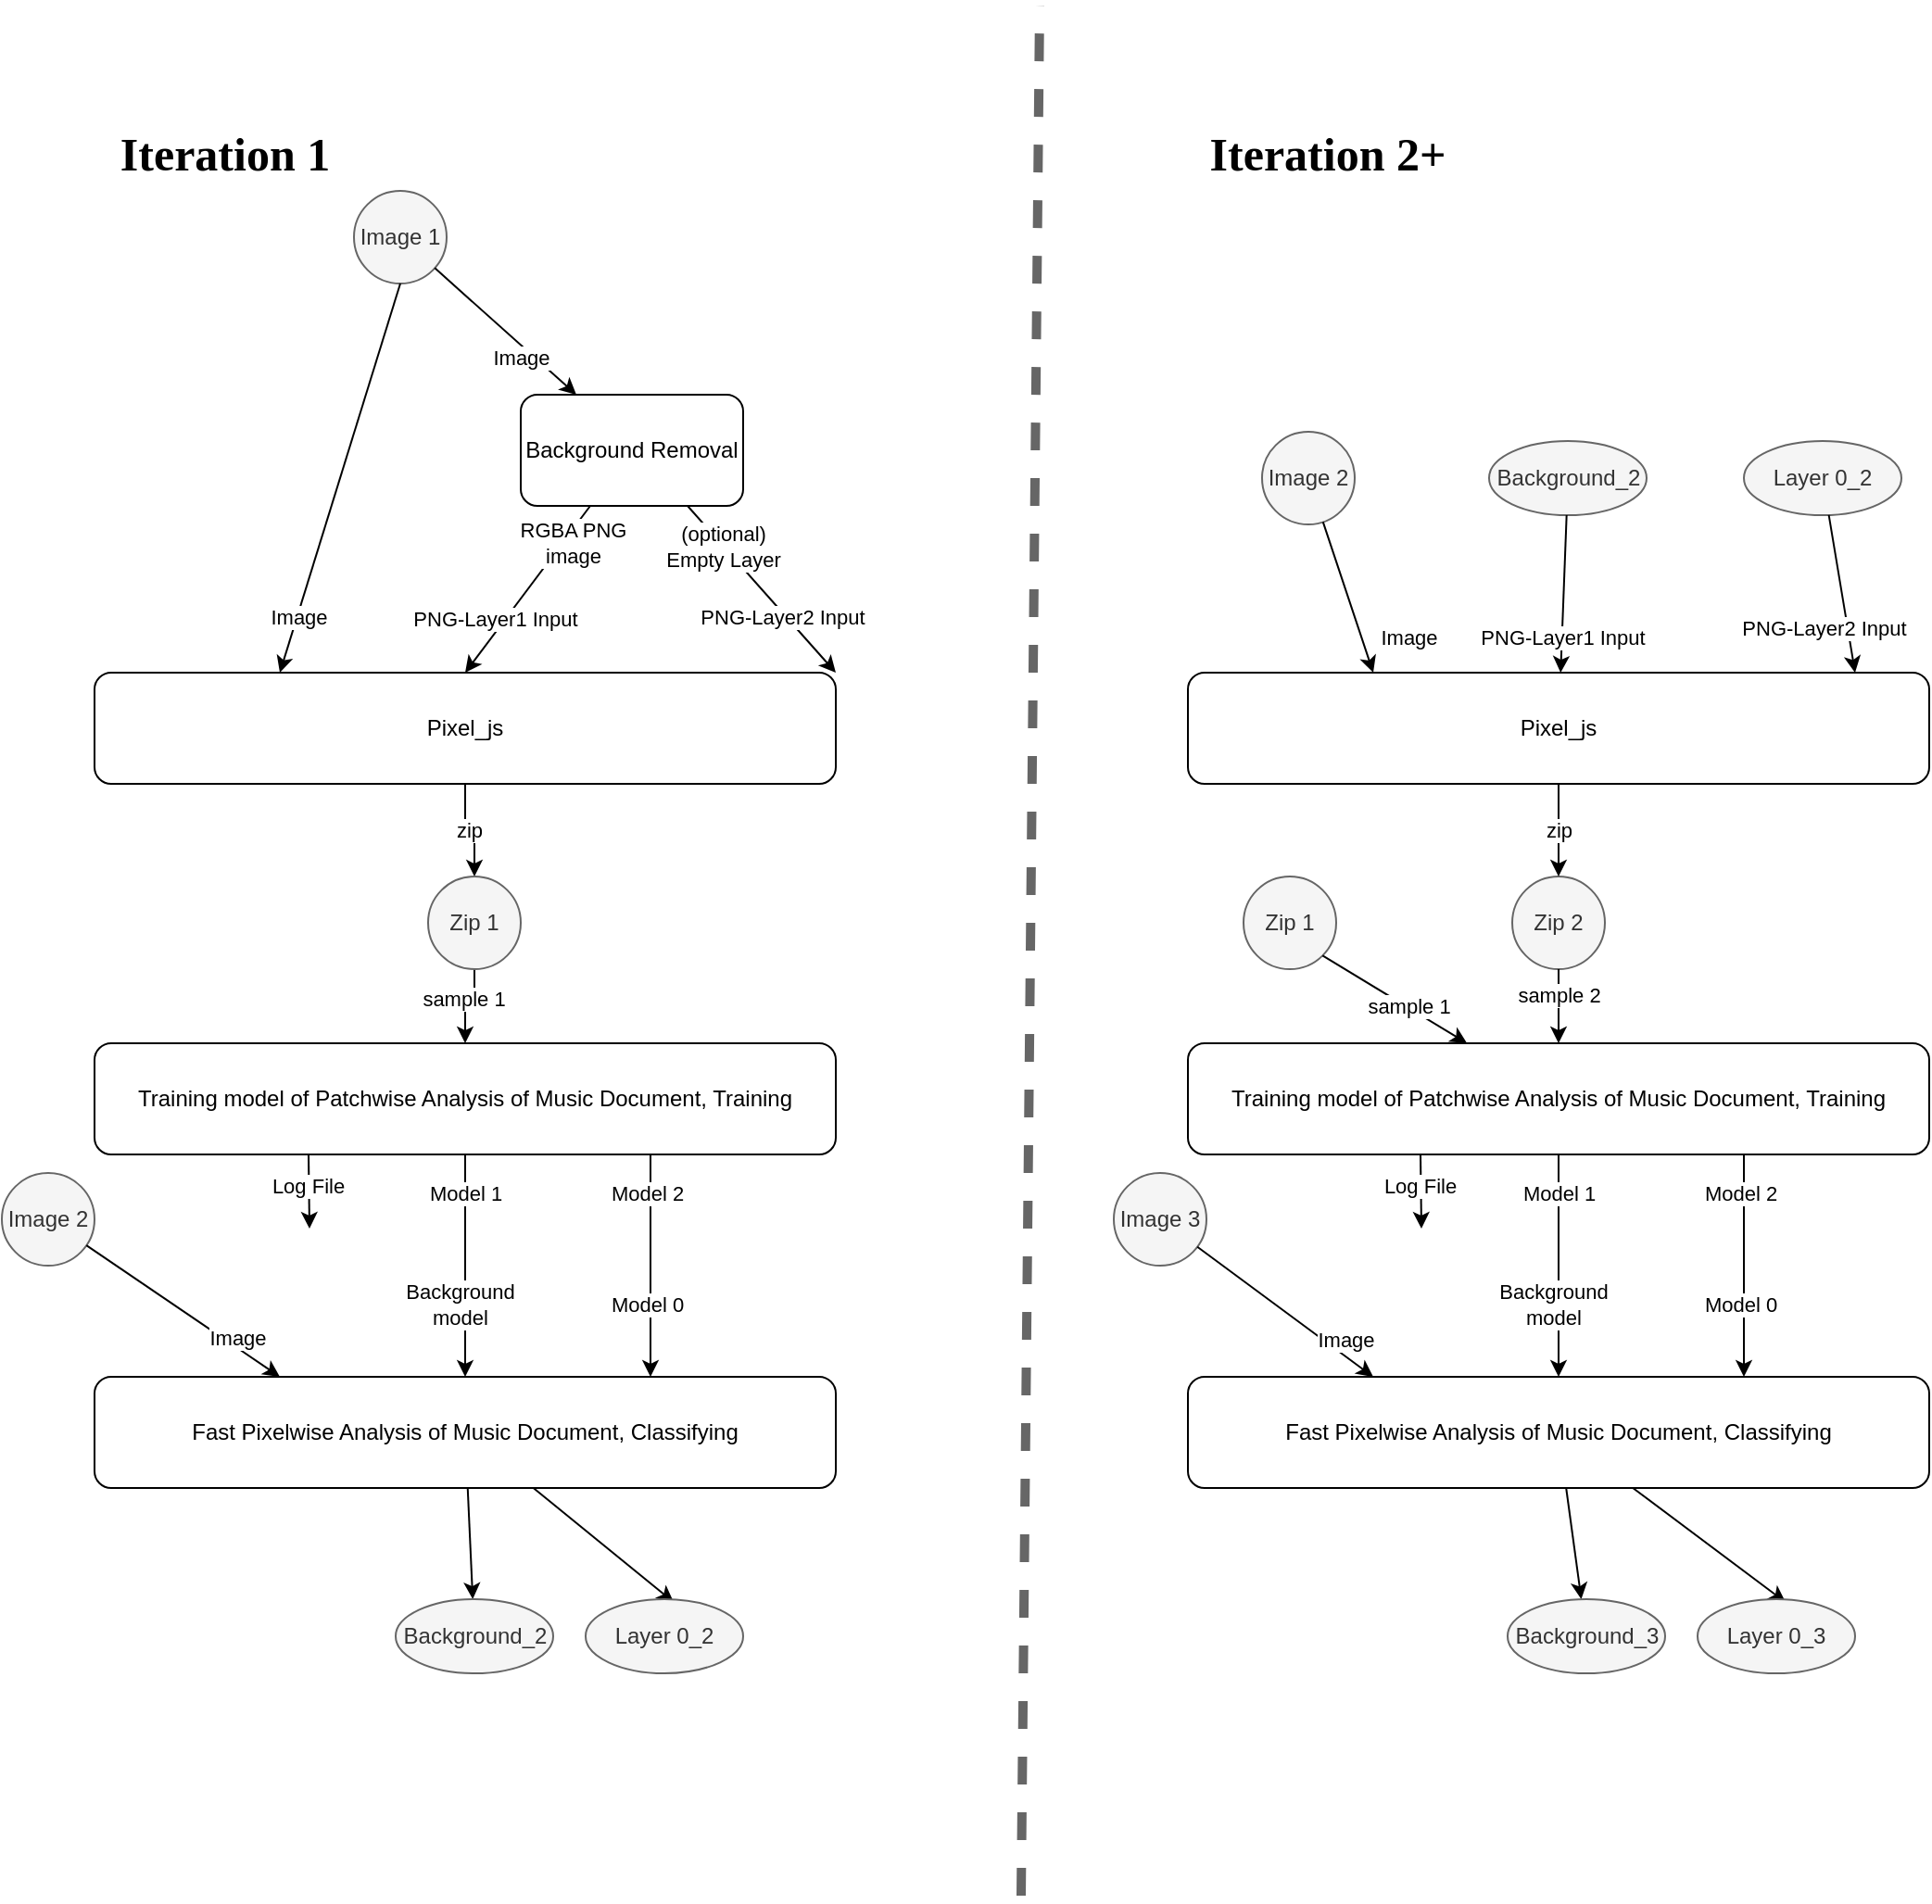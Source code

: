<mxfile version="20.1.1" type="device"><diagram id="C5RBs43oDa-KdzZeNtuy" name="Page-1"><mxGraphModel dx="1358" dy="1950" grid="1" gridSize="10" guides="1" tooltips="1" connect="1" arrows="1" fold="1" page="1" pageScale="1" pageWidth="827" pageHeight="1169" math="0" shadow="0"><root><mxCell id="WIyWlLk6GJQsqaUBKTNV-0"/><mxCell id="WIyWlLk6GJQsqaUBKTNV-1" parent="WIyWlLk6GJQsqaUBKTNV-0"/><mxCell id="g7HVAY_vfzoRD0cE6BNW-1" value="Image 1" style="ellipse;whiteSpace=wrap;html=1;fillColor=#f5f5f5;fontColor=#333333;strokeColor=#666666;" parent="WIyWlLk6GJQsqaUBKTNV-1" vertex="1"><mxGeometry x="310" y="30" width="50" height="50" as="geometry"/></mxCell><mxCell id="q6FpxYOJ4UztAjJ7UeLO-1" value="" style="edgeStyle=orthogonalEdgeStyle;rounded=0;orthogonalLoop=1;jettySize=auto;html=1;" edge="1" parent="WIyWlLk6GJQsqaUBKTNV-1" source="g7HVAY_vfzoRD0cE6BNW-2" target="q6FpxYOJ4UztAjJ7UeLO-0"><mxGeometry relative="1" as="geometry"/></mxCell><mxCell id="q6FpxYOJ4UztAjJ7UeLO-2" value="zip" style="edgeLabel;html=1;align=center;verticalAlign=middle;resizable=0;points=[];" vertex="1" connectable="0" parent="q6FpxYOJ4UztAjJ7UeLO-1"><mxGeometry x="-0.025" relative="1" as="geometry"><mxPoint as="offset"/></mxGeometry></mxCell><mxCell id="g7HVAY_vfzoRD0cE6BNW-2" value="Pixel_js" style="rounded=1;whiteSpace=wrap;html=1;" parent="WIyWlLk6GJQsqaUBKTNV-1" vertex="1"><mxGeometry x="170" y="290" width="400" height="60" as="geometry"/></mxCell><mxCell id="g7HVAY_vfzoRD0cE6BNW-3" value="Background Removal" style="rounded=1;whiteSpace=wrap;html=1;" parent="WIyWlLk6GJQsqaUBKTNV-1" vertex="1"><mxGeometry x="400" y="140" width="120" height="60" as="geometry"/></mxCell><mxCell id="g7HVAY_vfzoRD0cE6BNW-4" value="" style="endArrow=classic;html=1;rounded=0;exitX=0.5;exitY=1;exitDx=0;exitDy=0;entryX=0.25;entryY=0;entryDx=0;entryDy=0;" parent="WIyWlLk6GJQsqaUBKTNV-1" source="g7HVAY_vfzoRD0cE6BNW-1" target="g7HVAY_vfzoRD0cE6BNW-2" edge="1"><mxGeometry width="50" height="50" relative="1" as="geometry"><mxPoint x="390" y="380" as="sourcePoint"/><mxPoint x="440" y="330" as="targetPoint"/></mxGeometry></mxCell><mxCell id="g7HVAY_vfzoRD0cE6BNW-5" value="Image" style="edgeLabel;html=1;align=center;verticalAlign=middle;resizable=0;points=[];" parent="g7HVAY_vfzoRD0cE6BNW-4" vertex="1" connectable="0"><mxGeometry x="-0.537" y="14" relative="1" as="geometry"><mxPoint x="-54" y="127" as="offset"/></mxGeometry></mxCell><mxCell id="g7HVAY_vfzoRD0cE6BNW-6" value="" style="endArrow=classic;html=1;rounded=0;" parent="WIyWlLk6GJQsqaUBKTNV-1" source="g7HVAY_vfzoRD0cE6BNW-1" edge="1"><mxGeometry width="50" height="50" relative="1" as="geometry"><mxPoint x="380" y="250" as="sourcePoint"/><mxPoint x="430" y="140" as="targetPoint"/></mxGeometry></mxCell><mxCell id="g7HVAY_vfzoRD0cE6BNW-7" value="Image" style="edgeLabel;html=1;align=center;verticalAlign=middle;resizable=0;points=[];" parent="g7HVAY_vfzoRD0cE6BNW-6" vertex="1" connectable="0"><mxGeometry x="0.351" y="8" relative="1" as="geometry"><mxPoint x="-11" y="8" as="offset"/></mxGeometry></mxCell><mxCell id="g7HVAY_vfzoRD0cE6BNW-8" value="&lt;div&gt;RGBA PNG &lt;br&gt;&lt;/div&gt;&lt;div&gt;image&lt;/div&gt;" style="endArrow=classic;html=1;rounded=0;entryX=0.5;entryY=0;entryDx=0;entryDy=0;" parent="WIyWlLk6GJQsqaUBKTNV-1" source="g7HVAY_vfzoRD0cE6BNW-3" target="g7HVAY_vfzoRD0cE6BNW-2" edge="1"><mxGeometry x="-0.612" y="4" width="50" height="50" relative="1" as="geometry"><mxPoint x="540" y="310" as="sourcePoint"/><mxPoint x="590" y="260" as="targetPoint"/><mxPoint as="offset"/></mxGeometry></mxCell><mxCell id="g7HVAY_vfzoRD0cE6BNW-14" value="PNG-Layer1 Input" style="edgeLabel;html=1;align=center;verticalAlign=middle;resizable=0;points=[];" parent="g7HVAY_vfzoRD0cE6BNW-8" vertex="1" connectable="0"><mxGeometry x="0.505" y="18" relative="1" as="geometry"><mxPoint x="-15" y="-18" as="offset"/></mxGeometry></mxCell><mxCell id="g7HVAY_vfzoRD0cE6BNW-9" value="" style="endArrow=classic;html=1;rounded=0;exitX=0.75;exitY=1;exitDx=0;exitDy=0;entryX=1;entryY=0;entryDx=0;entryDy=0;" parent="WIyWlLk6GJQsqaUBKTNV-1" source="g7HVAY_vfzoRD0cE6BNW-3" target="g7HVAY_vfzoRD0cE6BNW-2" edge="1"><mxGeometry width="50" height="50" relative="1" as="geometry"><mxPoint x="380" y="250" as="sourcePoint"/><mxPoint x="540" y="340" as="targetPoint"/></mxGeometry></mxCell><mxCell id="g7HVAY_vfzoRD0cE6BNW-10" value="&lt;div&gt;(optional)&lt;/div&gt;&lt;div&gt;Empty Layer&lt;br&gt;&lt;/div&gt;" style="edgeLabel;html=1;align=center;verticalAlign=middle;resizable=0;points=[];" parent="g7HVAY_vfzoRD0cE6BNW-9" vertex="1" connectable="0"><mxGeometry x="-0.652" y="20" relative="1" as="geometry"><mxPoint x="-10" y="19" as="offset"/></mxGeometry></mxCell><mxCell id="g7HVAY_vfzoRD0cE6BNW-15" value="PNG-Layer2 Input" style="edgeLabel;html=1;align=center;verticalAlign=middle;resizable=0;points=[];" parent="g7HVAY_vfzoRD0cE6BNW-9" vertex="1" connectable="0"><mxGeometry x="0.797" y="10" relative="1" as="geometry"><mxPoint x="-28" y="-14" as="offset"/></mxGeometry></mxCell><mxCell id="g7HVAY_vfzoRD0cE6BNW-11" value="Fast Pixelwise Analysis of Music Document, Classifying" style="rounded=1;whiteSpace=wrap;html=1;" parent="WIyWlLk6GJQsqaUBKTNV-1" vertex="1"><mxGeometry x="170" y="670" width="400" height="60" as="geometry"/></mxCell><mxCell id="g7HVAY_vfzoRD0cE6BNW-12" value="Training model of Patchwise Analysis of Music Document, Training" style="rounded=1;whiteSpace=wrap;html=1;" parent="WIyWlLk6GJQsqaUBKTNV-1" vertex="1"><mxGeometry x="170" y="490" width="400" height="60" as="geometry"/></mxCell><mxCell id="g7HVAY_vfzoRD0cE6BNW-17" value="" style="endArrow=classic;html=1;rounded=0;exitX=0.25;exitY=1;exitDx=0;exitDy=0;" parent="WIyWlLk6GJQsqaUBKTNV-1" edge="1"><mxGeometry width="50" height="50" relative="1" as="geometry"><mxPoint x="285.5" y="550" as="sourcePoint"/><mxPoint x="286" y="590" as="targetPoint"/></mxGeometry></mxCell><mxCell id="g7HVAY_vfzoRD0cE6BNW-18" value="Log File" style="edgeLabel;html=1;align=center;verticalAlign=middle;resizable=0;points=[];" parent="g7HVAY_vfzoRD0cE6BNW-17" vertex="1" connectable="0"><mxGeometry x="-0.34" y="13" relative="1" as="geometry"><mxPoint x="-14" y="4" as="offset"/></mxGeometry></mxCell><mxCell id="g7HVAY_vfzoRD0cE6BNW-19" value="" style="endArrow=classic;html=1;rounded=0;exitX=0.5;exitY=1;exitDx=0;exitDy=0;" parent="WIyWlLk6GJQsqaUBKTNV-1" source="g7HVAY_vfzoRD0cE6BNW-12" target="g7HVAY_vfzoRD0cE6BNW-11" edge="1"><mxGeometry width="50" height="50" relative="1" as="geometry"><mxPoint x="370" y="610" as="sourcePoint"/><mxPoint x="420" y="560" as="targetPoint"/></mxGeometry></mxCell><mxCell id="g7HVAY_vfzoRD0cE6BNW-20" value="Model 1" style="edgeLabel;html=1;align=center;verticalAlign=middle;resizable=0;points=[];" parent="g7HVAY_vfzoRD0cE6BNW-19" vertex="1" connectable="0"><mxGeometry x="-0.537" y="15" relative="1" as="geometry"><mxPoint x="-15" y="-7" as="offset"/></mxGeometry></mxCell><mxCell id="g7HVAY_vfzoRD0cE6BNW-23" value="&lt;div&gt;Background&lt;/div&gt;&lt;div&gt;model&lt;br&gt;&lt;/div&gt;" style="edgeLabel;html=1;align=center;verticalAlign=middle;resizable=0;points=[];" parent="g7HVAY_vfzoRD0cE6BNW-19" vertex="1" connectable="0"><mxGeometry x="0.65" y="15" relative="1" as="geometry"><mxPoint x="-18" y="-18" as="offset"/></mxGeometry></mxCell><mxCell id="g7HVAY_vfzoRD0cE6BNW-21" value="" style="endArrow=classic;html=1;rounded=0;entryX=0.75;entryY=0;entryDx=0;entryDy=0;exitX=0.75;exitY=1;exitDx=0;exitDy=0;" parent="WIyWlLk6GJQsqaUBKTNV-1" source="g7HVAY_vfzoRD0cE6BNW-12" target="g7HVAY_vfzoRD0cE6BNW-11" edge="1"><mxGeometry width="50" height="50" relative="1" as="geometry"><mxPoint x="370" y="610" as="sourcePoint"/><mxPoint x="420" y="560" as="targetPoint"/></mxGeometry></mxCell><mxCell id="g7HVAY_vfzoRD0cE6BNW-22" value="Model 2" style="edgeLabel;html=1;align=center;verticalAlign=middle;resizable=0;points=[];" parent="g7HVAY_vfzoRD0cE6BNW-21" vertex="1" connectable="0"><mxGeometry x="-0.51" y="21" relative="1" as="geometry"><mxPoint x="-23" y="-9" as="offset"/></mxGeometry></mxCell><mxCell id="g7HVAY_vfzoRD0cE6BNW-24" value="Model 0" style="edgeLabel;html=1;align=center;verticalAlign=middle;resizable=0;points=[];" parent="g7HVAY_vfzoRD0cE6BNW-21" vertex="1" connectable="0"><mxGeometry x="0.557" y="19" relative="1" as="geometry"><mxPoint x="-21" y="-13" as="offset"/></mxGeometry></mxCell><mxCell id="g7HVAY_vfzoRD0cE6BNW-25" value="Image 2" style="ellipse;whiteSpace=wrap;html=1;fillColor=#f5f5f5;fontColor=#333333;strokeColor=#666666;" parent="WIyWlLk6GJQsqaUBKTNV-1" vertex="1"><mxGeometry x="120" y="560" width="50" height="50" as="geometry"/></mxCell><mxCell id="g7HVAY_vfzoRD0cE6BNW-26" value="" style="endArrow=classic;html=1;rounded=0;entryX=0.25;entryY=0;entryDx=0;entryDy=0;" parent="WIyWlLk6GJQsqaUBKTNV-1" source="g7HVAY_vfzoRD0cE6BNW-25" target="g7HVAY_vfzoRD0cE6BNW-11" edge="1"><mxGeometry width="50" height="50" relative="1" as="geometry"><mxPoint x="345" y="160.0" as="sourcePoint"/><mxPoint x="250" y="660" as="targetPoint"/></mxGeometry></mxCell><mxCell id="g7HVAY_vfzoRD0cE6BNW-27" value="Image" style="edgeLabel;html=1;align=center;verticalAlign=middle;resizable=0;points=[];" parent="g7HVAY_vfzoRD0cE6BNW-26" vertex="1" connectable="0"><mxGeometry x="-0.537" y="14" relative="1" as="geometry"><mxPoint x="49" y="45" as="offset"/></mxGeometry></mxCell><mxCell id="g7HVAY_vfzoRD0cE6BNW-28" value="" style="endArrow=classic;html=1;rounded=0;" parent="WIyWlLk6GJQsqaUBKTNV-1" source="g7HVAY_vfzoRD0cE6BNW-11" target="g7HVAY_vfzoRD0cE6BNW-29" edge="1"><mxGeometry width="50" height="50" relative="1" as="geometry"><mxPoint x="340" y="570" as="sourcePoint"/><mxPoint x="375" y="800" as="targetPoint"/></mxGeometry></mxCell><mxCell id="g7HVAY_vfzoRD0cE6BNW-29" value="Background_2" style="ellipse;whiteSpace=wrap;html=1;fillColor=#f5f5f5;fontColor=#333333;strokeColor=#666666;" parent="WIyWlLk6GJQsqaUBKTNV-1" vertex="1"><mxGeometry x="332.5" y="790" width="85" height="40" as="geometry"/></mxCell><mxCell id="g7HVAY_vfzoRD0cE6BNW-30" value="" style="endArrow=classic;html=1;rounded=0;" parent="WIyWlLk6GJQsqaUBKTNV-1" source="g7HVAY_vfzoRD0cE6BNW-11" edge="1"><mxGeometry width="50" height="50" relative="1" as="geometry"><mxPoint x="424.989" y="730" as="sourcePoint"/><mxPoint x="482.52" y="791.666" as="targetPoint"/></mxGeometry></mxCell><mxCell id="g7HVAY_vfzoRD0cE6BNW-31" value="Layer 0_2" style="ellipse;whiteSpace=wrap;html=1;fillColor=#f5f5f5;fontColor=#333333;strokeColor=#666666;" parent="WIyWlLk6GJQsqaUBKTNV-1" vertex="1"><mxGeometry x="435" y="790" width="85" height="40" as="geometry"/></mxCell><mxCell id="g7HVAY_vfzoRD0cE6BNW-32" value="Image 2" style="ellipse;whiteSpace=wrap;html=1;fillColor=#f5f5f5;fontColor=#333333;strokeColor=#666666;" parent="WIyWlLk6GJQsqaUBKTNV-1" vertex="1"><mxGeometry x="800" y="160" width="50" height="50" as="geometry"/></mxCell><mxCell id="g7HVAY_vfzoRD0cE6BNW-33" value="Background_2" style="ellipse;whiteSpace=wrap;html=1;fillColor=#f5f5f5;fontColor=#333333;strokeColor=#666666;" parent="WIyWlLk6GJQsqaUBKTNV-1" vertex="1"><mxGeometry x="922.5" y="165" width="85" height="40" as="geometry"/></mxCell><mxCell id="g7HVAY_vfzoRD0cE6BNW-34" value="Layer 0_2" style="ellipse;whiteSpace=wrap;html=1;fillColor=#f5f5f5;fontColor=#333333;strokeColor=#666666;" parent="WIyWlLk6GJQsqaUBKTNV-1" vertex="1"><mxGeometry x="1060" y="165" width="85" height="40" as="geometry"/></mxCell><mxCell id="g7HVAY_vfzoRD0cE6BNW-35" value="Pixel_js" style="rounded=1;whiteSpace=wrap;html=1;" parent="WIyWlLk6GJQsqaUBKTNV-1" vertex="1"><mxGeometry x="760" y="290" width="400" height="60" as="geometry"/></mxCell><mxCell id="g7HVAY_vfzoRD0cE6BNW-36" value="" style="endArrow=classic;html=1;rounded=0;entryX=0.25;entryY=0;entryDx=0;entryDy=0;" parent="WIyWlLk6GJQsqaUBKTNV-1" source="g7HVAY_vfzoRD0cE6BNW-32" target="g7HVAY_vfzoRD0cE6BNW-35" edge="1"><mxGeometry width="50" height="50" relative="1" as="geometry"><mxPoint x="325" y="90" as="sourcePoint"/><mxPoint x="262.5" y="300" as="targetPoint"/></mxGeometry></mxCell><mxCell id="g7HVAY_vfzoRD0cE6BNW-37" value="Image" style="edgeLabel;html=1;align=center;verticalAlign=middle;resizable=0;points=[];" parent="g7HVAY_vfzoRD0cE6BNW-36" vertex="1" connectable="0"><mxGeometry x="-0.537" y="14" relative="1" as="geometry"><mxPoint x="26" y="47" as="offset"/></mxGeometry></mxCell><mxCell id="g7HVAY_vfzoRD0cE6BNW-42" value="" style="endArrow=classic;html=1;rounded=0;" parent="WIyWlLk6GJQsqaUBKTNV-1" source="g7HVAY_vfzoRD0cE6BNW-33" target="g7HVAY_vfzoRD0cE6BNW-35" edge="1"><mxGeometry width="50" height="50" relative="1" as="geometry"><mxPoint x="760" y="230" as="sourcePoint"/><mxPoint x="810" y="180" as="targetPoint"/></mxGeometry></mxCell><mxCell id="g7HVAY_vfzoRD0cE6BNW-43" value="PNG-Layer1 Input" style="edgeLabel;html=1;align=center;verticalAlign=middle;resizable=0;points=[];" parent="g7HVAY_vfzoRD0cE6BNW-42" vertex="1" connectable="0"><mxGeometry x="0.712" y="21" relative="1" as="geometry"><mxPoint x="-21" y="-8" as="offset"/></mxGeometry></mxCell><mxCell id="g7HVAY_vfzoRD0cE6BNW-44" value="" style="endArrow=classic;html=1;rounded=0;" parent="WIyWlLk6GJQsqaUBKTNV-1" source="g7HVAY_vfzoRD0cE6BNW-34" edge="1"><mxGeometry width="50" height="50" relative="1" as="geometry"><mxPoint x="960" y="230" as="sourcePoint"/><mxPoint x="1120" y="290" as="targetPoint"/></mxGeometry></mxCell><mxCell id="g7HVAY_vfzoRD0cE6BNW-45" value="PNG-Layer2 Input" style="edgeLabel;html=1;align=center;verticalAlign=middle;resizable=0;points=[];" parent="g7HVAY_vfzoRD0cE6BNW-44" vertex="1" connectable="0"><mxGeometry x="0.705" y="13" relative="1" as="geometry"><mxPoint x="-28" y="-10" as="offset"/></mxGeometry></mxCell><mxCell id="g7HVAY_vfzoRD0cE6BNW-46" value="Fast Pixelwise Analysis of Music Document, Classifying" style="rounded=1;whiteSpace=wrap;html=1;" parent="WIyWlLk6GJQsqaUBKTNV-1" vertex="1"><mxGeometry x="760" y="670" width="400" height="60" as="geometry"/></mxCell><mxCell id="g7HVAY_vfzoRD0cE6BNW-47" value="Training model of Patchwise Analysis of Music Document, Training" style="rounded=1;whiteSpace=wrap;html=1;" parent="WIyWlLk6GJQsqaUBKTNV-1" vertex="1"><mxGeometry x="760" y="490" width="400" height="60" as="geometry"/></mxCell><mxCell id="g7HVAY_vfzoRD0cE6BNW-49" value="" style="endArrow=classic;html=1;rounded=0;exitX=0.25;exitY=1;exitDx=0;exitDy=0;" parent="WIyWlLk6GJQsqaUBKTNV-1" edge="1"><mxGeometry width="50" height="50" relative="1" as="geometry"><mxPoint x="885.5" y="550" as="sourcePoint"/><mxPoint x="886" y="590" as="targetPoint"/></mxGeometry></mxCell><mxCell id="g7HVAY_vfzoRD0cE6BNW-50" value="Log File" style="edgeLabel;html=1;align=center;verticalAlign=middle;resizable=0;points=[];" parent="g7HVAY_vfzoRD0cE6BNW-49" vertex="1" connectable="0"><mxGeometry x="-0.34" y="13" relative="1" as="geometry"><mxPoint x="-14" y="4" as="offset"/></mxGeometry></mxCell><mxCell id="g7HVAY_vfzoRD0cE6BNW-51" value="" style="endArrow=classic;html=1;rounded=0;exitX=0.5;exitY=1;exitDx=0;exitDy=0;" parent="WIyWlLk6GJQsqaUBKTNV-1" source="g7HVAY_vfzoRD0cE6BNW-47" target="g7HVAY_vfzoRD0cE6BNW-46" edge="1"><mxGeometry width="50" height="50" relative="1" as="geometry"><mxPoint x="970" y="610" as="sourcePoint"/><mxPoint x="1020" y="560" as="targetPoint"/></mxGeometry></mxCell><mxCell id="g7HVAY_vfzoRD0cE6BNW-52" value="Model 1" style="edgeLabel;html=1;align=center;verticalAlign=middle;resizable=0;points=[];" parent="g7HVAY_vfzoRD0cE6BNW-51" vertex="1" connectable="0"><mxGeometry x="-0.537" y="15" relative="1" as="geometry"><mxPoint x="-15" y="-7" as="offset"/></mxGeometry></mxCell><mxCell id="g7HVAY_vfzoRD0cE6BNW-53" value="&lt;div&gt;Background&lt;/div&gt;&lt;div&gt;model&lt;br&gt;&lt;/div&gt;" style="edgeLabel;html=1;align=center;verticalAlign=middle;resizable=0;points=[];" parent="g7HVAY_vfzoRD0cE6BNW-51" vertex="1" connectable="0"><mxGeometry x="0.65" y="15" relative="1" as="geometry"><mxPoint x="-18" y="-18" as="offset"/></mxGeometry></mxCell><mxCell id="g7HVAY_vfzoRD0cE6BNW-54" value="" style="endArrow=classic;html=1;rounded=0;entryX=0.75;entryY=0;entryDx=0;entryDy=0;exitX=0.75;exitY=1;exitDx=0;exitDy=0;" parent="WIyWlLk6GJQsqaUBKTNV-1" source="g7HVAY_vfzoRD0cE6BNW-47" target="g7HVAY_vfzoRD0cE6BNW-46" edge="1"><mxGeometry width="50" height="50" relative="1" as="geometry"><mxPoint x="970" y="610" as="sourcePoint"/><mxPoint x="1020" y="560" as="targetPoint"/></mxGeometry></mxCell><mxCell id="g7HVAY_vfzoRD0cE6BNW-55" value="Model 2" style="edgeLabel;html=1;align=center;verticalAlign=middle;resizable=0;points=[];" parent="g7HVAY_vfzoRD0cE6BNW-54" vertex="1" connectable="0"><mxGeometry x="-0.51" y="21" relative="1" as="geometry"><mxPoint x="-23" y="-9" as="offset"/></mxGeometry></mxCell><mxCell id="g7HVAY_vfzoRD0cE6BNW-56" value="Model 0" style="edgeLabel;html=1;align=center;verticalAlign=middle;resizable=0;points=[];" parent="g7HVAY_vfzoRD0cE6BNW-54" vertex="1" connectable="0"><mxGeometry x="0.557" y="19" relative="1" as="geometry"><mxPoint x="-21" y="-13" as="offset"/></mxGeometry></mxCell><mxCell id="g7HVAY_vfzoRD0cE6BNW-57" value="Image 3" style="ellipse;whiteSpace=wrap;html=1;fillColor=#f5f5f5;fontColor=#333333;strokeColor=#666666;" parent="WIyWlLk6GJQsqaUBKTNV-1" vertex="1"><mxGeometry x="720" y="560" width="50" height="50" as="geometry"/></mxCell><mxCell id="g7HVAY_vfzoRD0cE6BNW-58" value="" style="endArrow=classic;html=1;rounded=0;entryX=0.25;entryY=0;entryDx=0;entryDy=0;" parent="WIyWlLk6GJQsqaUBKTNV-1" source="g7HVAY_vfzoRD0cE6BNW-57" target="g7HVAY_vfzoRD0cE6BNW-46" edge="1"><mxGeometry width="50" height="50" relative="1" as="geometry"><mxPoint x="945" y="160.0" as="sourcePoint"/><mxPoint x="850" y="660" as="targetPoint"/></mxGeometry></mxCell><mxCell id="g7HVAY_vfzoRD0cE6BNW-59" value="Image" style="edgeLabel;html=1;align=center;verticalAlign=middle;resizable=0;points=[];" parent="g7HVAY_vfzoRD0cE6BNW-58" vertex="1" connectable="0"><mxGeometry x="-0.537" y="14" relative="1" as="geometry"><mxPoint x="49" y="45" as="offset"/></mxGeometry></mxCell><mxCell id="g7HVAY_vfzoRD0cE6BNW-60" value="" style="endArrow=classic;html=1;rounded=0;" parent="WIyWlLk6GJQsqaUBKTNV-1" source="g7HVAY_vfzoRD0cE6BNW-46" target="g7HVAY_vfzoRD0cE6BNW-61" edge="1"><mxGeometry width="50" height="50" relative="1" as="geometry"><mxPoint x="940" y="570" as="sourcePoint"/><mxPoint x="975" y="800" as="targetPoint"/></mxGeometry></mxCell><mxCell id="g7HVAY_vfzoRD0cE6BNW-61" value="Background_3" style="ellipse;whiteSpace=wrap;html=1;fillColor=#f5f5f5;fontColor=#333333;strokeColor=#666666;" parent="WIyWlLk6GJQsqaUBKTNV-1" vertex="1"><mxGeometry x="932.5" y="790" width="85" height="40" as="geometry"/></mxCell><mxCell id="g7HVAY_vfzoRD0cE6BNW-62" value="" style="endArrow=classic;html=1;rounded=0;" parent="WIyWlLk6GJQsqaUBKTNV-1" source="g7HVAY_vfzoRD0cE6BNW-46" edge="1"><mxGeometry width="50" height="50" relative="1" as="geometry"><mxPoint x="1024.989" y="730" as="sourcePoint"/><mxPoint x="1082.52" y="791.666" as="targetPoint"/></mxGeometry></mxCell><mxCell id="g7HVAY_vfzoRD0cE6BNW-63" value="Layer 0_3" style="ellipse;whiteSpace=wrap;html=1;fillColor=#f5f5f5;fontColor=#333333;strokeColor=#666666;" parent="WIyWlLk6GJQsqaUBKTNV-1" vertex="1"><mxGeometry x="1035" y="790" width="85" height="40" as="geometry"/></mxCell><mxCell id="g7HVAY_vfzoRD0cE6BNW-66" value="" style="endArrow=none;dashed=1;html=1;rounded=0;strokeWidth=5;strokeColor=#666666;" parent="WIyWlLk6GJQsqaUBKTNV-1" edge="1"><mxGeometry width="50" height="50" relative="1" as="geometry"><mxPoint x="670" y="950" as="sourcePoint"/><mxPoint x="680" y="-70" as="targetPoint"/></mxGeometry></mxCell><mxCell id="g7HVAY_vfzoRD0cE6BNW-69" value="&lt;font face=&quot;Times New Roman&quot;&gt;&lt;b&gt;&lt;font style=&quot;font-size: 25px;&quot;&gt;Iteration 1&lt;/font&gt;&lt;/b&gt;&lt;/font&gt;" style="text;html=1;align=center;verticalAlign=middle;resizable=0;points=[];autosize=1;strokeColor=none;fillColor=none;fontSize=21;" parent="WIyWlLk6GJQsqaUBKTNV-1" vertex="1"><mxGeometry x="170" y="-10" width="140" height="40" as="geometry"/></mxCell><mxCell id="g7HVAY_vfzoRD0cE6BNW-70" value="&lt;font face=&quot;Times New Roman&quot;&gt;&lt;b&gt;&lt;font style=&quot;font-size: 25px;&quot;&gt;Iteration 2+&lt;br&gt;&lt;/font&gt;&lt;/b&gt;&lt;/font&gt;" style="text;html=1;align=center;verticalAlign=middle;resizable=0;points=[];autosize=1;strokeColor=none;fillColor=none;fontSize=21;" parent="WIyWlLk6GJQsqaUBKTNV-1" vertex="1"><mxGeometry x="760" y="-10" width="150" height="40" as="geometry"/></mxCell><mxCell id="q6FpxYOJ4UztAjJ7UeLO-3" value="" style="edgeStyle=orthogonalEdgeStyle;rounded=0;orthogonalLoop=1;jettySize=auto;html=1;" edge="1" parent="WIyWlLk6GJQsqaUBKTNV-1" source="q6FpxYOJ4UztAjJ7UeLO-0" target="g7HVAY_vfzoRD0cE6BNW-12"><mxGeometry relative="1" as="geometry"/></mxCell><mxCell id="q6FpxYOJ4UztAjJ7UeLO-4" value="sample 1" style="edgeLabel;html=1;align=center;verticalAlign=middle;resizable=0;points=[];" vertex="1" connectable="0" parent="q6FpxYOJ4UztAjJ7UeLO-3"><mxGeometry x="0.044" y="3" relative="1" as="geometry"><mxPoint x="-3" y="-7" as="offset"/></mxGeometry></mxCell><mxCell id="q6FpxYOJ4UztAjJ7UeLO-0" value="Zip 1" style="ellipse;whiteSpace=wrap;html=1;fillColor=#f5f5f5;fontColor=#333333;strokeColor=#666666;" vertex="1" parent="WIyWlLk6GJQsqaUBKTNV-1"><mxGeometry x="350" y="400" width="50" height="50" as="geometry"/></mxCell><mxCell id="q6FpxYOJ4UztAjJ7UeLO-5" value="Zip 1" style="ellipse;whiteSpace=wrap;html=1;fillColor=#f5f5f5;fontColor=#333333;strokeColor=#666666;" vertex="1" parent="WIyWlLk6GJQsqaUBKTNV-1"><mxGeometry x="790" y="400" width="50" height="50" as="geometry"/></mxCell><mxCell id="q6FpxYOJ4UztAjJ7UeLO-7" value="Zip 2" style="ellipse;whiteSpace=wrap;html=1;fillColor=#f5f5f5;fontColor=#333333;strokeColor=#666666;" vertex="1" parent="WIyWlLk6GJQsqaUBKTNV-1"><mxGeometry x="935" y="400" width="50" height="50" as="geometry"/></mxCell><mxCell id="q6FpxYOJ4UztAjJ7UeLO-8" value="zip" style="endArrow=classic;html=1;rounded=0;" edge="1" parent="WIyWlLk6GJQsqaUBKTNV-1" source="g7HVAY_vfzoRD0cE6BNW-35" target="q6FpxYOJ4UztAjJ7UeLO-7"><mxGeometry width="50" height="50" relative="1" as="geometry"><mxPoint x="860" y="390" as="sourcePoint"/><mxPoint x="910" y="340" as="targetPoint"/></mxGeometry></mxCell><mxCell id="q6FpxYOJ4UztAjJ7UeLO-9" value="" style="endArrow=classic;html=1;rounded=0;" edge="1" parent="WIyWlLk6GJQsqaUBKTNV-1" source="q6FpxYOJ4UztAjJ7UeLO-7" target="g7HVAY_vfzoRD0cE6BNW-47"><mxGeometry width="50" height="50" relative="1" as="geometry"><mxPoint x="710" y="430" as="sourcePoint"/><mxPoint x="760" y="380" as="targetPoint"/></mxGeometry></mxCell><mxCell id="q6FpxYOJ4UztAjJ7UeLO-10" value="sample 2" style="edgeLabel;html=1;align=center;verticalAlign=middle;resizable=0;points=[];" vertex="1" connectable="0" parent="q6FpxYOJ4UztAjJ7UeLO-9"><mxGeometry x="0.511" y="66" relative="1" as="geometry"><mxPoint x="-66" y="-16" as="offset"/></mxGeometry></mxCell><mxCell id="q6FpxYOJ4UztAjJ7UeLO-12" value="" style="endArrow=classic;html=1;rounded=0;exitX=1;exitY=1;exitDx=0;exitDy=0;" edge="1" parent="WIyWlLk6GJQsqaUBKTNV-1" source="q6FpxYOJ4UztAjJ7UeLO-5" target="g7HVAY_vfzoRD0cE6BNW-47"><mxGeometry width="50" height="50" relative="1" as="geometry"><mxPoint x="880" y="480" as="sourcePoint"/><mxPoint x="930" y="430" as="targetPoint"/></mxGeometry></mxCell><mxCell id="q6FpxYOJ4UztAjJ7UeLO-13" value="sample 1" style="edgeLabel;html=1;align=center;verticalAlign=middle;resizable=0;points=[];" vertex="1" connectable="0" parent="q6FpxYOJ4UztAjJ7UeLO-12"><mxGeometry x="1" y="21" relative="1" as="geometry"><mxPoint x="-43" y="-2" as="offset"/></mxGeometry></mxCell></root></mxGraphModel></diagram></mxfile>